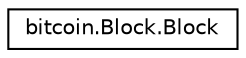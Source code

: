 digraph "Graphical Class Hierarchy"
{
  edge [fontname="Helvetica",fontsize="10",labelfontname="Helvetica",labelfontsize="10"];
  node [fontname="Helvetica",fontsize="10",shape=record];
  rankdir="LR";
  Node1 [label="bitcoin.Block.Block",height=0.2,width=0.4,color="black", fillcolor="white", style="filled",URL="$classbitcoin_1_1Block_1_1Block.html"];
}
